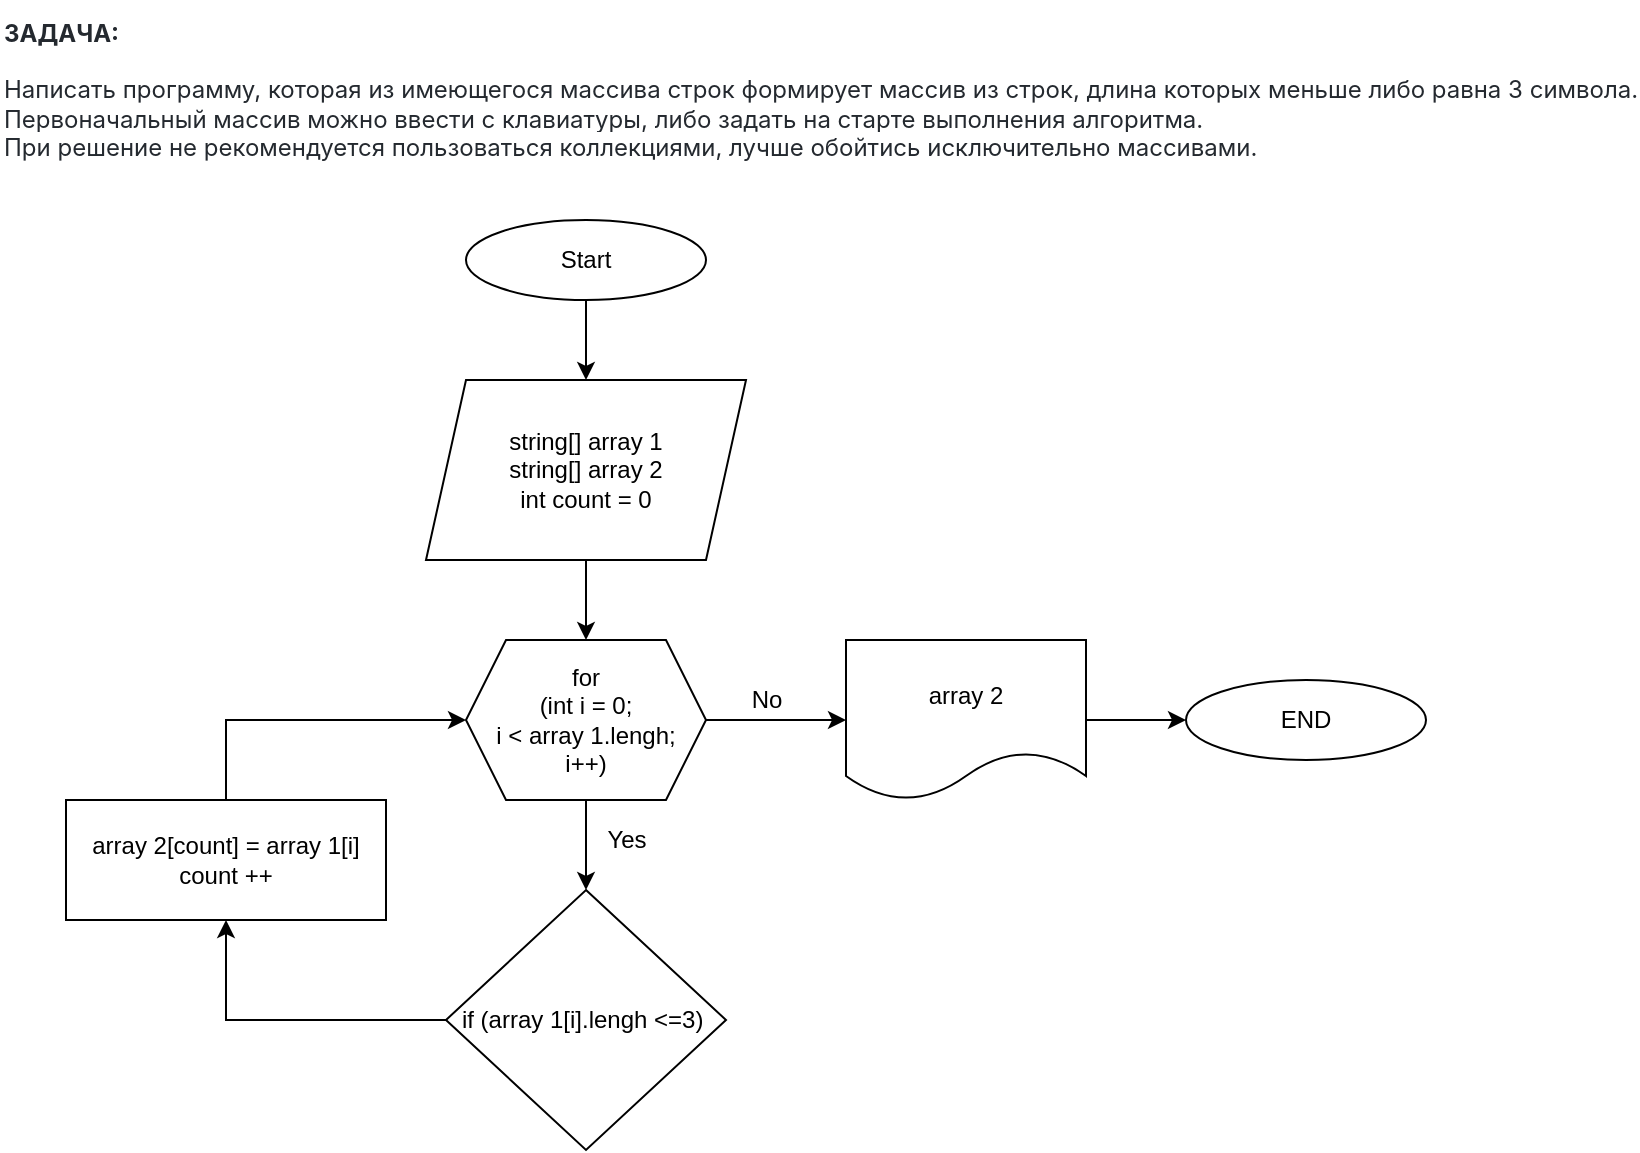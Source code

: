 <mxfile version="20.3.0" type="device"><diagram id="1apnCPnVDxXqG1PWRFyv" name="Страница 1"><mxGraphModel dx="2105" dy="649" grid="1" gridSize="10" guides="1" tooltips="1" connect="1" arrows="1" fold="1" page="1" pageScale="1" pageWidth="827" pageHeight="1169" math="0" shadow="0"><root><mxCell id="0"/><mxCell id="1" parent="0"/><mxCell id="fPhCJyZCoUtmMV_cwziw-1" value="&lt;span style=&quot;color: rgb(36, 41, 47); font-family: -apple-system, BlinkMacSystemFont, &amp;quot;Segoe UI&amp;quot;, Helvetica, Arial, sans-serif, &amp;quot;Apple Color Emoji&amp;quot;, &amp;quot;Segoe UI Emoji&amp;quot;; background-color: rgb(255, 255, 255);&quot;&gt;&lt;font style=&quot;font-size: 12px;&quot;&gt;&lt;b&gt;ЗАДАЧА:&lt;/b&gt;&lt;br&gt;&lt;br&gt;Написать программу, которая из имеющегося массива строк формирует массив из строк, длина которых меньше либо равна 3 символа. &lt;br&gt;Первоначальный массив можно ввести с клавиатуры, либо задать на старте выполнения алгоритма. &lt;br&gt;При решение не рекомендуется пользоваться коллекциями, лучше обойтись исключительно массивами.&lt;/font&gt;&lt;/span&gt;" style="text;html=1;align=left;verticalAlign=middle;resizable=0;points=[];autosize=1;strokeColor=none;fillColor=none;" parent="1" vertex="1"><mxGeometry x="-803" y="10" width="780" height="90" as="geometry"/></mxCell><mxCell id="fPhCJyZCoUtmMV_cwziw-15" value="" style="edgeStyle=orthogonalEdgeStyle;rounded=0;orthogonalLoop=1;jettySize=auto;html=1;fontSize=12;" parent="1" source="fPhCJyZCoUtmMV_cwziw-2" target="fPhCJyZCoUtmMV_cwziw-7" edge="1"><mxGeometry relative="1" as="geometry"/></mxCell><mxCell id="fPhCJyZCoUtmMV_cwziw-2" value="Start" style="ellipse;whiteSpace=wrap;html=1;fontSize=12;" parent="1" vertex="1"><mxGeometry x="-570" y="120" width="120" height="40" as="geometry"/></mxCell><mxCell id="fPhCJyZCoUtmMV_cwziw-4" value="END" style="ellipse;whiteSpace=wrap;html=1;fontSize=12;" parent="1" vertex="1"><mxGeometry x="-210" y="350" width="120" height="40" as="geometry"/></mxCell><mxCell id="fPhCJyZCoUtmMV_cwziw-10" style="edgeStyle=orthogonalEdgeStyle;rounded=0;orthogonalLoop=1;jettySize=auto;html=1;entryX=0.5;entryY=1;entryDx=0;entryDy=0;fontSize=12;" parent="1" source="fPhCJyZCoUtmMV_cwziw-5" target="fPhCJyZCoUtmMV_cwziw-9" edge="1"><mxGeometry relative="1" as="geometry"/></mxCell><mxCell id="fPhCJyZCoUtmMV_cwziw-13" value="" style="edgeStyle=orthogonalEdgeStyle;rounded=0;orthogonalLoop=1;jettySize=auto;html=1;fontSize=12;exitX=1;exitY=0.5;exitDx=0;exitDy=0;" parent="1" source="fPhCJyZCoUtmMV_cwziw-6" target="fPhCJyZCoUtmMV_cwziw-8" edge="1"><mxGeometry relative="1" as="geometry"/></mxCell><mxCell id="fPhCJyZCoUtmMV_cwziw-5" value="if (array 1[i].lengh &amp;lt;=3)&amp;nbsp;" style="rhombus;whiteSpace=wrap;html=1;fontSize=12;" parent="1" vertex="1"><mxGeometry x="-580" y="455" width="140" height="130" as="geometry"/></mxCell><mxCell id="fPhCJyZCoUtmMV_cwziw-12" style="edgeStyle=orthogonalEdgeStyle;rounded=0;orthogonalLoop=1;jettySize=auto;html=1;entryX=0.5;entryY=0;entryDx=0;entryDy=0;fontSize=12;" parent="1" source="fPhCJyZCoUtmMV_cwziw-6" target="fPhCJyZCoUtmMV_cwziw-5" edge="1"><mxGeometry relative="1" as="geometry"/></mxCell><mxCell id="fPhCJyZCoUtmMV_cwziw-6" value="for &lt;br&gt;(int i = 0;&lt;br&gt;i &amp;lt; array 1.lengh;&lt;br&gt;i++)" style="shape=hexagon;perimeter=hexagonPerimeter2;whiteSpace=wrap;html=1;fixedSize=1;fontSize=12;" parent="1" vertex="1"><mxGeometry x="-570" y="330" width="120" height="80" as="geometry"/></mxCell><mxCell id="fPhCJyZCoUtmMV_cwziw-16" value="" style="edgeStyle=orthogonalEdgeStyle;rounded=0;orthogonalLoop=1;jettySize=auto;html=1;fontSize=12;" parent="1" source="fPhCJyZCoUtmMV_cwziw-7" target="fPhCJyZCoUtmMV_cwziw-6" edge="1"><mxGeometry relative="1" as="geometry"/></mxCell><mxCell id="fPhCJyZCoUtmMV_cwziw-7" value="string[] array 1&lt;br&gt;string[] array 2&lt;br&gt;int count = 0" style="shape=parallelogram;perimeter=parallelogramPerimeter;whiteSpace=wrap;html=1;fixedSize=1;fontSize=12;" parent="1" vertex="1"><mxGeometry x="-590" y="200" width="160" height="90" as="geometry"/></mxCell><mxCell id="fPhCJyZCoUtmMV_cwziw-14" value="" style="edgeStyle=orthogonalEdgeStyle;rounded=0;orthogonalLoop=1;jettySize=auto;html=1;fontSize=12;" parent="1" source="fPhCJyZCoUtmMV_cwziw-8" target="fPhCJyZCoUtmMV_cwziw-4" edge="1"><mxGeometry relative="1" as="geometry"/></mxCell><mxCell id="fPhCJyZCoUtmMV_cwziw-8" value="array 2" style="shape=document;whiteSpace=wrap;html=1;boundedLbl=1;fontSize=12;" parent="1" vertex="1"><mxGeometry x="-380" y="330" width="120" height="80" as="geometry"/></mxCell><mxCell id="fPhCJyZCoUtmMV_cwziw-11" style="edgeStyle=orthogonalEdgeStyle;rounded=0;orthogonalLoop=1;jettySize=auto;html=1;entryX=0;entryY=0.5;entryDx=0;entryDy=0;fontSize=12;exitX=0.5;exitY=0;exitDx=0;exitDy=0;" parent="1" source="fPhCJyZCoUtmMV_cwziw-9" target="fPhCJyZCoUtmMV_cwziw-6" edge="1"><mxGeometry relative="1" as="geometry"/></mxCell><mxCell id="fPhCJyZCoUtmMV_cwziw-9" value="array 2[count] = array 1[i]&lt;br&gt;count ++" style="rounded=0;whiteSpace=wrap;html=1;fontSize=12;" parent="1" vertex="1"><mxGeometry x="-770" y="410" width="160" height="60" as="geometry"/></mxCell><mxCell id="3hGalmDHgzxSGi8buwrF-1" value="Yes" style="text;html=1;align=center;verticalAlign=middle;resizable=0;points=[];autosize=1;strokeColor=none;fillColor=none;" vertex="1" parent="1"><mxGeometry x="-510" y="415" width="40" height="30" as="geometry"/></mxCell><mxCell id="3hGalmDHgzxSGi8buwrF-2" value="No" style="text;html=1;align=center;verticalAlign=middle;resizable=0;points=[];autosize=1;strokeColor=none;fillColor=none;" vertex="1" parent="1"><mxGeometry x="-440" y="345" width="40" height="30" as="geometry"/></mxCell></root></mxGraphModel></diagram></mxfile>